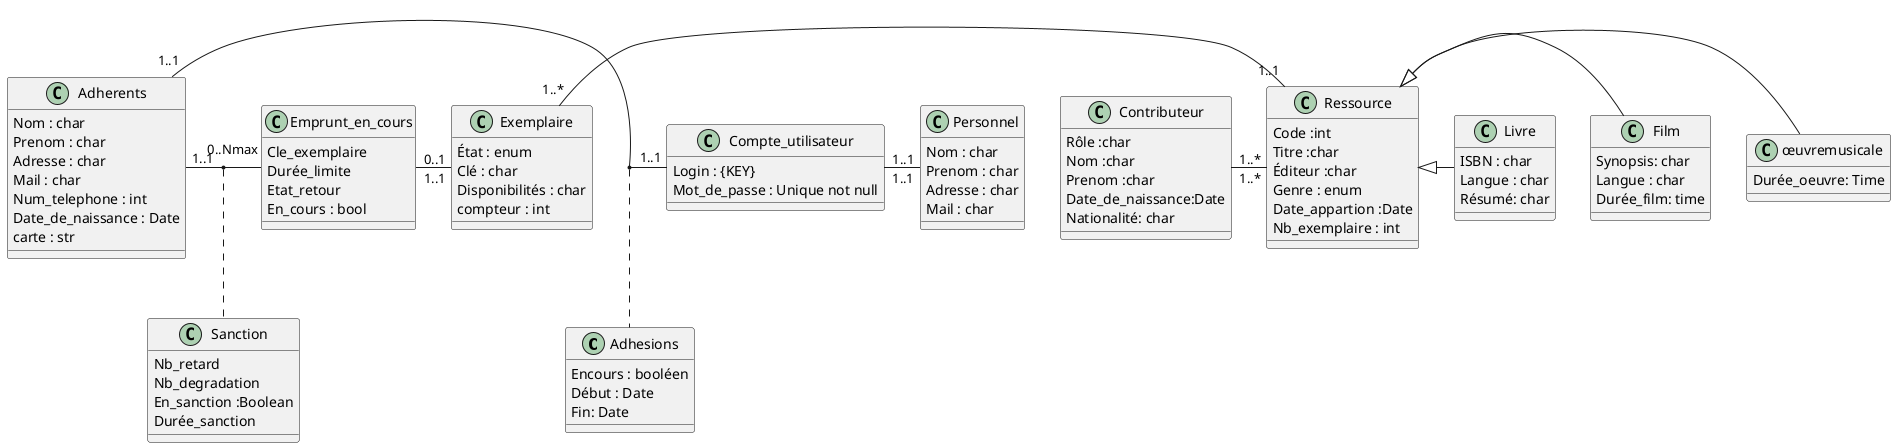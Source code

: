 @startuml
class Adhesions {
Encours : booléen 
Début : Date
Fin: Date
}

class Adherents{
Nom : char
Prenom : char 
Adresse : char 
Mail : char
Num_telephone : int
Date_de_naissance : Date
carte : str 
}

class Personnel{
Nom : char
Prenom : char 
Adresse : char 
Mail : char
}

class Exemplaire {
État : enum
Clé : char 
Disponibilités : char 
compteur : int 
}

Class Ressource { 
Code :int 
Titre :char
Éditeur :char
Genre : enum
Date_appartion :Date
Nb_exemplaire : int
}



class Livre {
ISBN : char
Langue : char 
Résumé: char 
}

class Film {
Synopsis: char
Langue : char 
Durée_film: time  
}



class œuvremusicale { 
Durée_oeuvre: Time
}

Class Compte_utilisateur{
Login : {KEY}
Mot_de_passe : Unique not null
}



Class Sanction{
Nb_retard
Nb_degradation 
En_sanction :Boolean 
Durée_sanction 
}



Class Emprunt_en_cours{
Cle_exemplaire
Durée_limite 
Etat_retour
En_cours : bool
}
Class Contributeur{
Rôle :char
Nom :char
Prenom :char
Date_de_naissance:Date 
Nationalité: char
}
Ressource <|- œuvremusicale
Ressource <|- Film
Ressource <|- Livre


Adherents "1..1" - "1..1" Compte_utilisateur 
(Adherents , Compte_utilisateur ) .. Adhesions
Emprunt_en_cours "0..1" - "1..1" Exemplaire
Contributeur "1..*" - "1..*" Ressource
Adherents "1..1" - "0..Nmax" Emprunt_en_cours 
(Adherents , Emprunt_en_cours ) .. Sanction
Compte_utilisateur "1..1" - "1..1" Personnel
Exemplaire "1..*" - "1..1" Ressource
@enduml

